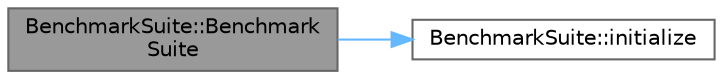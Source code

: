 digraph "BenchmarkSuite::BenchmarkSuite"
{
 // LATEX_PDF_SIZE
  bgcolor="transparent";
  edge [fontname=Helvetica,fontsize=10,labelfontname=Helvetica,labelfontsize=10];
  node [fontname=Helvetica,fontsize=10,shape=box,height=0.2,width=0.4];
  rankdir="LR";
  Node1 [id="Node000001",label="BenchmarkSuite::Benchmark\lSuite",height=0.2,width=0.4,color="gray40", fillcolor="grey60", style="filled", fontcolor="black",tooltip=" "];
  Node1 -> Node2 [id="edge1_Node000001_Node000002",color="steelblue1",style="solid",tooltip=" "];
  Node2 [id="Node000002",label="BenchmarkSuite::initialize",height=0.2,width=0.4,color="grey40", fillcolor="white", style="filled",URL="$class_benchmark_suite.html#a58a874a55bcecbb62b97ea385db32732",tooltip=" "];
}
